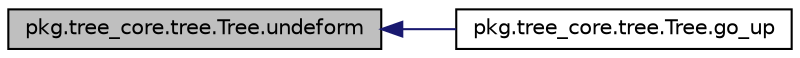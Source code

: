 digraph "pkg.tree_core.tree.Tree.undeform"
{
  edge [fontname="Helvetica",fontsize="10",labelfontname="Helvetica",labelfontsize="10"];
  node [fontname="Helvetica",fontsize="10",shape=record];
  rankdir="LR";
  Node50 [label="pkg.tree_core.tree.Tree.undeform",height=0.2,width=0.4,color="black", fillcolor="grey75", style="filled", fontcolor="black"];
  Node50 -> Node51 [dir="back",color="midnightblue",fontsize="10",style="solid",fontname="Helvetica"];
  Node51 [label="pkg.tree_core.tree.Tree.go_up",height=0.2,width=0.4,color="black", fillcolor="white", style="filled",URL="$classpkg_1_1tree__core_1_1tree_1_1_tree.html#a98b87347e52714738cc4ad2b799cf64b"];
}
